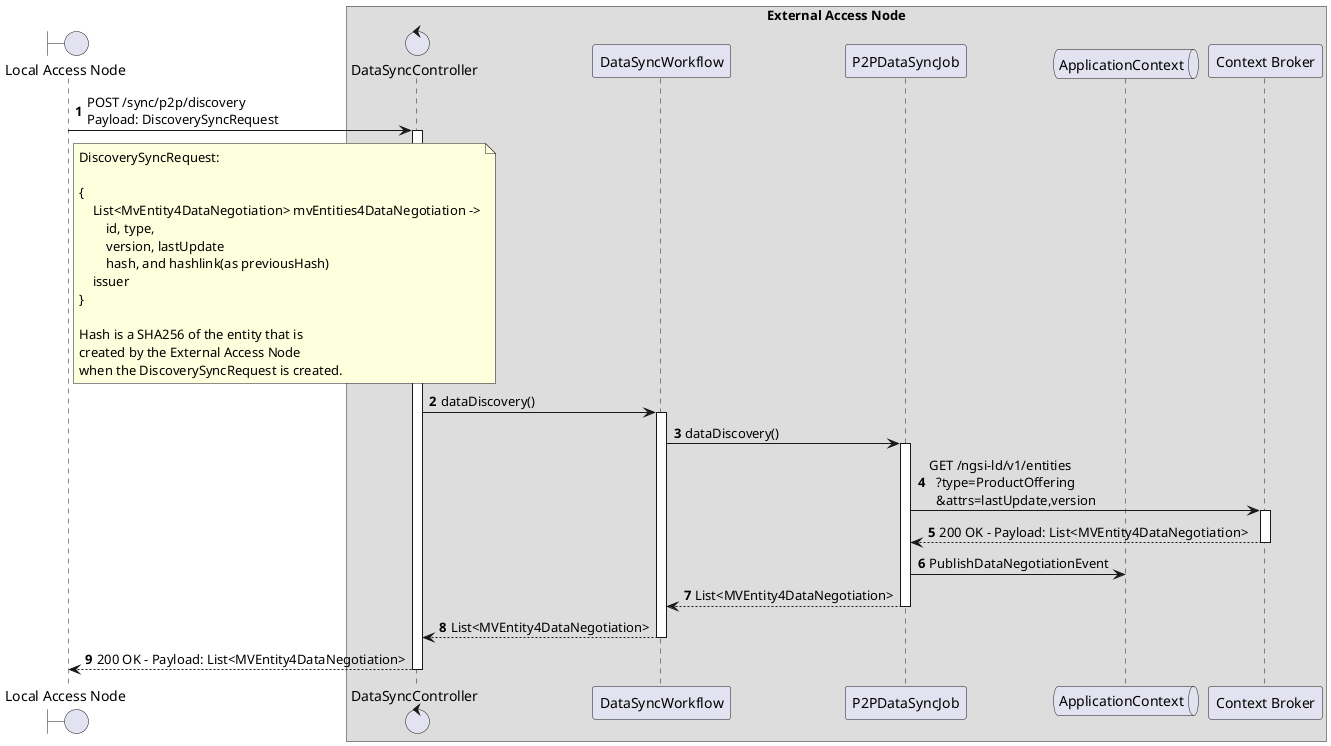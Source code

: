 @startuml
'https://plantuml.com/sequence-diagram

'---------- Config ----------------

autonumber

'---------- Header ----------------

boundary "Local Access Node" as lan

box "External Access Node"

  control "DataSyncController" as data_sync_Controller
  participant "DataSyncWorkflow" as p2p_data_sync_workflow
  participant "P2PDataSyncJob" as p2p_data_sync_job
  queue "ApplicationContext" as ac
  participant "Context Broker" as cb

end box

'---------- Diagram ----------------

lan -> data_sync_Controller++: POST /sync/p2p/discovery \nPayload: DiscoverySyncRequest

note right of lan
    DiscoverySyncRequest:

    {
        List<MvEntity4DataNegotiation> mvEntities4DataNegotiation ->
            id, type,
            version, lastUpdate
            hash, and hashlink(as previousHash)
        issuer
    }

    Hash is a SHA256 of the entity that is
    created by the External Access Node
    when the DiscoverySyncRequest is created.
end note

    data_sync_Controller -> p2p_data_sync_workflow++: dataDiscovery()
        p2p_data_sync_workflow -> p2p_data_sync_job++: dataDiscovery()
            p2p_data_sync_job -> cb++: GET /ngsi-ld/v1/entities\n  ?type=ProductOffering\n  &attrs=lastUpdate,version
            return 200 OK - Payload: List<MVEntity4DataNegotiation>
            p2p_data_sync_job -> ac: PublishDataNegotiationEvent
        return List<MVEntity4DataNegotiation>
    return List<MVEntity4DataNegotiation>
return 200 OK - Payload: List<MVEntity4DataNegotiation>

@enduml